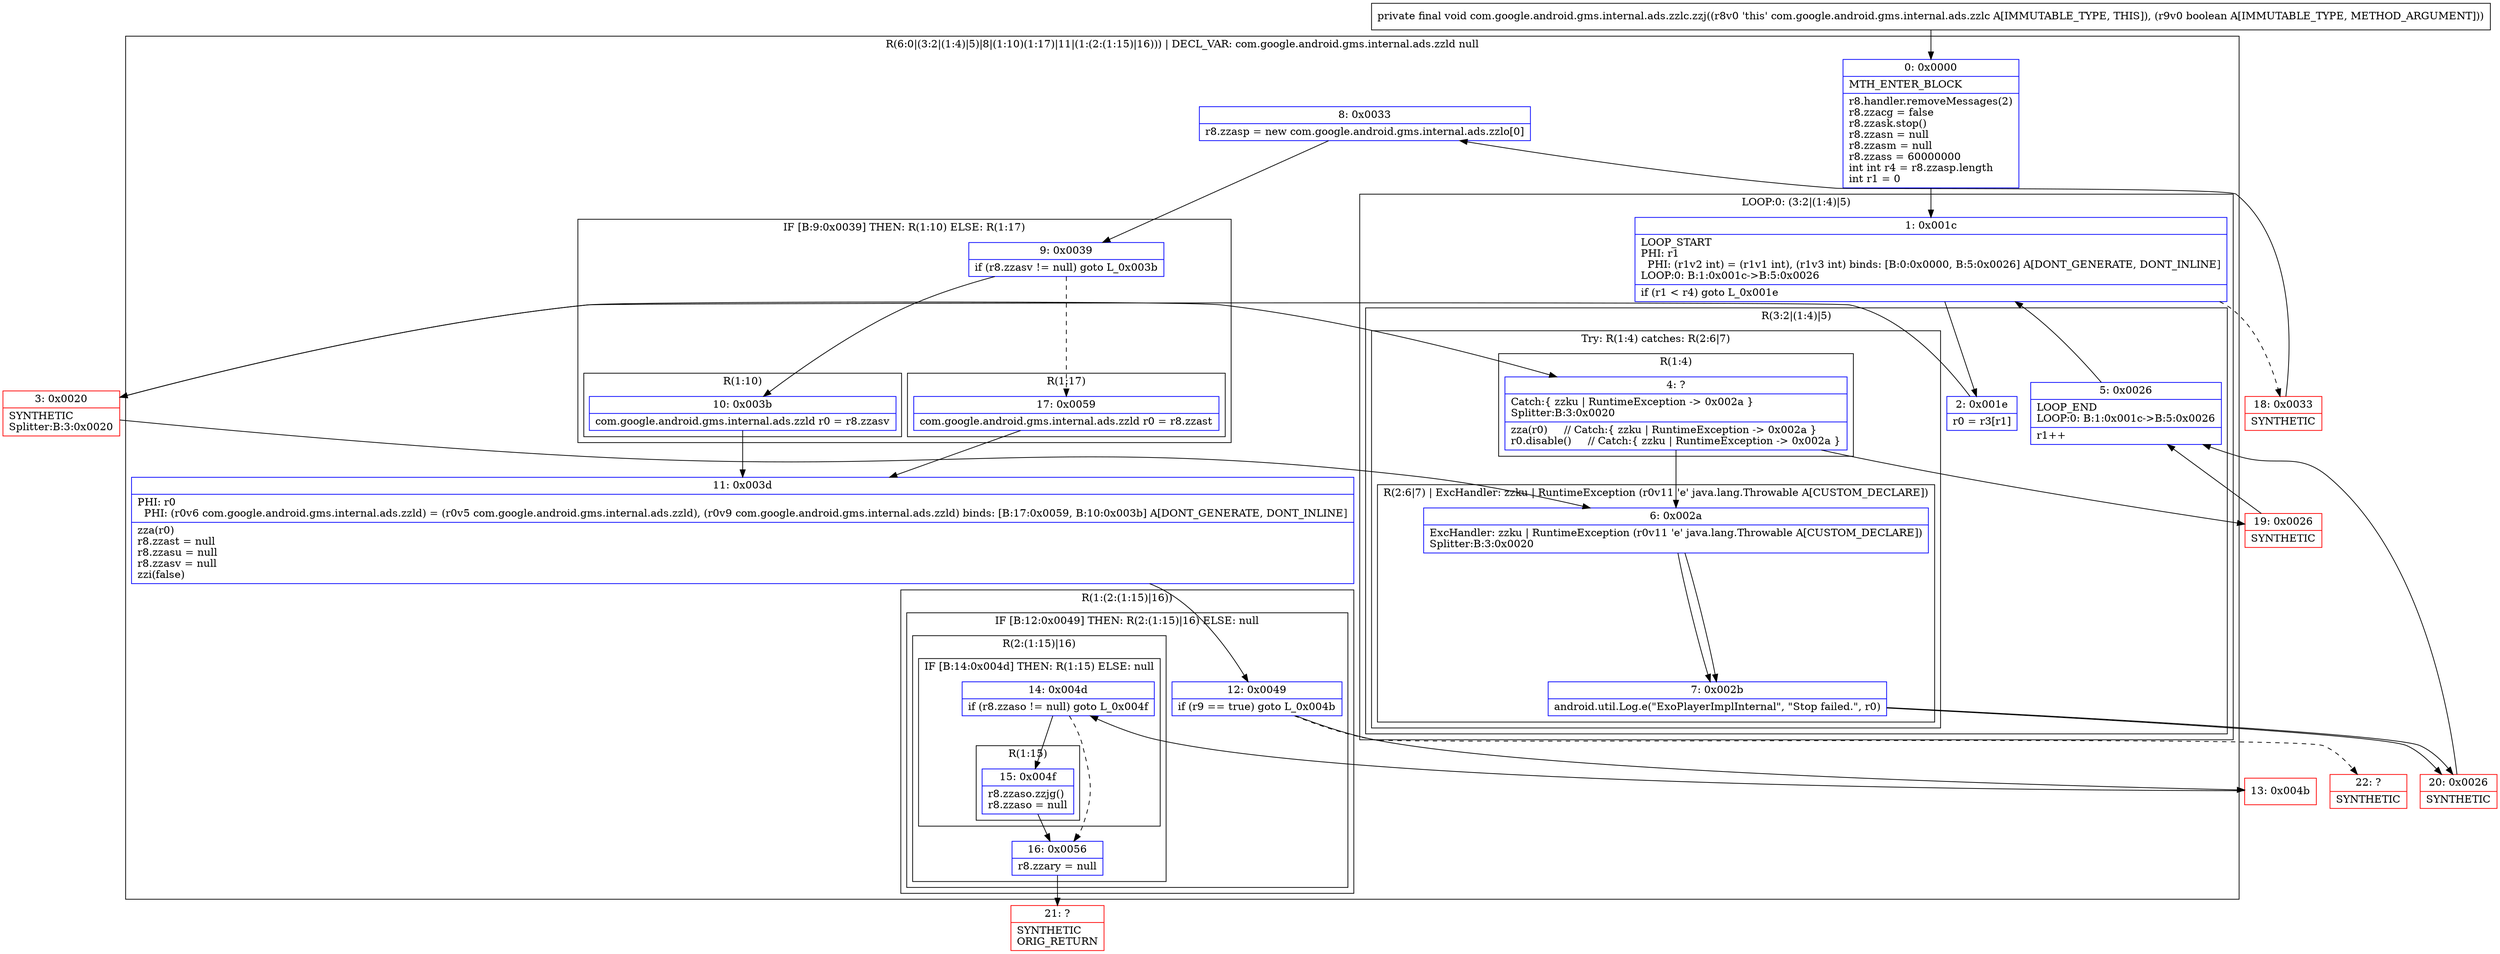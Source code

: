 digraph "CFG forcom.google.android.gms.internal.ads.zzlc.zzj(Z)V" {
subgraph cluster_Region_918447811 {
label = "R(6:0|(3:2|(1:4)|5)|8|(1:10)(1:17)|11|(1:(2:(1:15)|16))) | DECL_VAR: com.google.android.gms.internal.ads.zzld null\l";
node [shape=record,color=blue];
Node_0 [shape=record,label="{0\:\ 0x0000|MTH_ENTER_BLOCK\l|r8.handler.removeMessages(2)\lr8.zzacg = false\lr8.zzask.stop()\lr8.zzasn = null\lr8.zzasm = null\lr8.zzass = 60000000\lint int r4 = r8.zzasp.length\lint r1 = 0\l}"];
subgraph cluster_LoopRegion_1694770566 {
label = "LOOP:0: (3:2|(1:4)|5)";
node [shape=record,color=blue];
Node_1 [shape=record,label="{1\:\ 0x001c|LOOP_START\lPHI: r1 \l  PHI: (r1v2 int) = (r1v1 int), (r1v3 int) binds: [B:0:0x0000, B:5:0x0026] A[DONT_GENERATE, DONT_INLINE]\lLOOP:0: B:1:0x001c\-\>B:5:0x0026\l|if (r1 \< r4) goto L_0x001e\l}"];
subgraph cluster_Region_1591423918 {
label = "R(3:2|(1:4)|5)";
node [shape=record,color=blue];
Node_2 [shape=record,label="{2\:\ 0x001e|r0 = r3[r1]\l}"];
subgraph cluster_TryCatchRegion_1290654607 {
label = "Try: R(1:4) catches: R(2:6|7)";
node [shape=record,color=blue];
subgraph cluster_Region_1479435503 {
label = "R(1:4)";
node [shape=record,color=blue];
Node_4 [shape=record,label="{4\:\ ?|Catch:\{ zzku \| RuntimeException \-\> 0x002a \}\lSplitter:B:3:0x0020\l|zza(r0)     \/\/ Catch:\{ zzku \| RuntimeException \-\> 0x002a \}\lr0.disable()     \/\/ Catch:\{ zzku \| RuntimeException \-\> 0x002a \}\l}"];
}
subgraph cluster_Region_1486291382 {
label = "R(2:6|7) | ExcHandler: zzku \| RuntimeException (r0v11 'e' java.lang.Throwable A[CUSTOM_DECLARE])\l";
node [shape=record,color=blue];
Node_6 [shape=record,label="{6\:\ 0x002a|ExcHandler: zzku \| RuntimeException (r0v11 'e' java.lang.Throwable A[CUSTOM_DECLARE])\lSplitter:B:3:0x0020\l}"];
Node_7 [shape=record,label="{7\:\ 0x002b|android.util.Log.e(\"ExoPlayerImplInternal\", \"Stop failed.\", r0)\l}"];
}
}
Node_5 [shape=record,label="{5\:\ 0x0026|LOOP_END\lLOOP:0: B:1:0x001c\-\>B:5:0x0026\l|r1++\l}"];
}
}
Node_8 [shape=record,label="{8\:\ 0x0033|r8.zzasp = new com.google.android.gms.internal.ads.zzlo[0]\l}"];
subgraph cluster_IfRegion_477837111 {
label = "IF [B:9:0x0039] THEN: R(1:10) ELSE: R(1:17)";
node [shape=record,color=blue];
Node_9 [shape=record,label="{9\:\ 0x0039|if (r8.zzasv != null) goto L_0x003b\l}"];
subgraph cluster_Region_1184108060 {
label = "R(1:10)";
node [shape=record,color=blue];
Node_10 [shape=record,label="{10\:\ 0x003b|com.google.android.gms.internal.ads.zzld r0 = r8.zzasv\l}"];
}
subgraph cluster_Region_648963851 {
label = "R(1:17)";
node [shape=record,color=blue];
Node_17 [shape=record,label="{17\:\ 0x0059|com.google.android.gms.internal.ads.zzld r0 = r8.zzast\l}"];
}
}
Node_11 [shape=record,label="{11\:\ 0x003d|PHI: r0 \l  PHI: (r0v6 com.google.android.gms.internal.ads.zzld) = (r0v5 com.google.android.gms.internal.ads.zzld), (r0v9 com.google.android.gms.internal.ads.zzld) binds: [B:17:0x0059, B:10:0x003b] A[DONT_GENERATE, DONT_INLINE]\l|zza(r0)\lr8.zzast = null\lr8.zzasu = null\lr8.zzasv = null\lzzi(false)\l}"];
subgraph cluster_Region_1042874012 {
label = "R(1:(2:(1:15)|16))";
node [shape=record,color=blue];
subgraph cluster_IfRegion_353041578 {
label = "IF [B:12:0x0049] THEN: R(2:(1:15)|16) ELSE: null";
node [shape=record,color=blue];
Node_12 [shape=record,label="{12\:\ 0x0049|if (r9 == true) goto L_0x004b\l}"];
subgraph cluster_Region_1970324748 {
label = "R(2:(1:15)|16)";
node [shape=record,color=blue];
subgraph cluster_IfRegion_821528090 {
label = "IF [B:14:0x004d] THEN: R(1:15) ELSE: null";
node [shape=record,color=blue];
Node_14 [shape=record,label="{14\:\ 0x004d|if (r8.zzaso != null) goto L_0x004f\l}"];
subgraph cluster_Region_1238516358 {
label = "R(1:15)";
node [shape=record,color=blue];
Node_15 [shape=record,label="{15\:\ 0x004f|r8.zzaso.zzjg()\lr8.zzaso = null\l}"];
}
}
Node_16 [shape=record,label="{16\:\ 0x0056|r8.zzary = null\l}"];
}
}
}
}
subgraph cluster_Region_1486291382 {
label = "R(2:6|7) | ExcHandler: zzku \| RuntimeException (r0v11 'e' java.lang.Throwable A[CUSTOM_DECLARE])\l";
node [shape=record,color=blue];
Node_6 [shape=record,label="{6\:\ 0x002a|ExcHandler: zzku \| RuntimeException (r0v11 'e' java.lang.Throwable A[CUSTOM_DECLARE])\lSplitter:B:3:0x0020\l}"];
Node_7 [shape=record,label="{7\:\ 0x002b|android.util.Log.e(\"ExoPlayerImplInternal\", \"Stop failed.\", r0)\l}"];
}
Node_3 [shape=record,color=red,label="{3\:\ 0x0020|SYNTHETIC\lSplitter:B:3:0x0020\l}"];
Node_13 [shape=record,color=red,label="{13\:\ 0x004b}"];
Node_18 [shape=record,color=red,label="{18\:\ 0x0033|SYNTHETIC\l}"];
Node_19 [shape=record,color=red,label="{19\:\ 0x0026|SYNTHETIC\l}"];
Node_20 [shape=record,color=red,label="{20\:\ 0x0026|SYNTHETIC\l}"];
Node_21 [shape=record,color=red,label="{21\:\ ?|SYNTHETIC\lORIG_RETURN\l}"];
Node_22 [shape=record,color=red,label="{22\:\ ?|SYNTHETIC\l}"];
MethodNode[shape=record,label="{private final void com.google.android.gms.internal.ads.zzlc.zzj((r8v0 'this' com.google.android.gms.internal.ads.zzlc A[IMMUTABLE_TYPE, THIS]), (r9v0 boolean A[IMMUTABLE_TYPE, METHOD_ARGUMENT])) }"];
MethodNode -> Node_0;
Node_0 -> Node_1;
Node_1 -> Node_2;
Node_1 -> Node_18[style=dashed];
Node_2 -> Node_3;
Node_4 -> Node_6;
Node_4 -> Node_19;
Node_6 -> Node_7;
Node_7 -> Node_20;
Node_5 -> Node_1;
Node_8 -> Node_9;
Node_9 -> Node_10;
Node_9 -> Node_17[style=dashed];
Node_10 -> Node_11;
Node_17 -> Node_11;
Node_11 -> Node_12;
Node_12 -> Node_13;
Node_12 -> Node_22[style=dashed];
Node_14 -> Node_15;
Node_14 -> Node_16[style=dashed];
Node_15 -> Node_16;
Node_16 -> Node_21;
Node_6 -> Node_7;
Node_7 -> Node_20;
Node_3 -> Node_4;
Node_3 -> Node_6;
Node_13 -> Node_14;
Node_18 -> Node_8;
Node_19 -> Node_5;
Node_20 -> Node_5;
}

